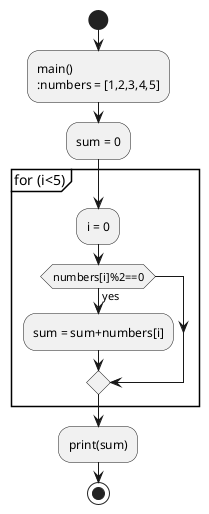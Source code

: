 @startuml
start
:main()
:numbers = [1,2,3,4,5];
:sum = 0;
group for (i<5)
:i = 0;
if (numbers[i]%2==0) then (yes)
:sum = sum+numbers[i];
endif
end group
:print(sum);
stop
@enduml